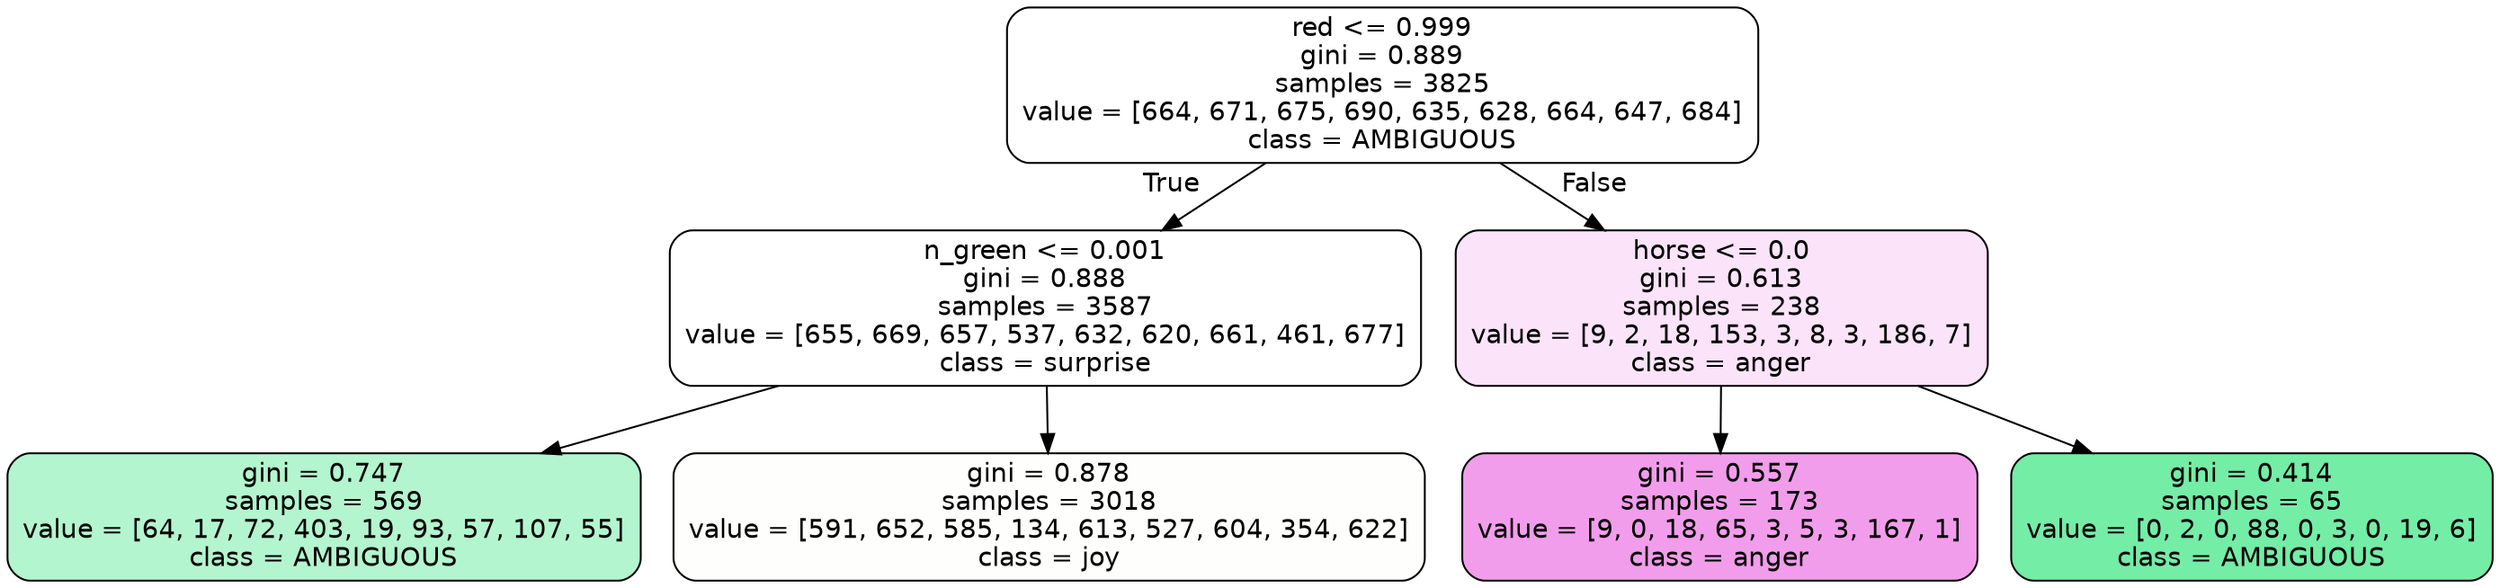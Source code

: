 digraph Tree {
node [shape=box, style="filled, rounded", color="black", fontname=helvetica] ;
edge [fontname=helvetica] ;
0 [label="red <= 0.999\ngini = 0.889\nsamples = 3825\nvalue = [664, 671, 675, 690, 635, 628, 664, 647, 684]\nclass = AMBIGUOUS", fillcolor="#39e58100"] ;
1 [label="n_green <= 0.001\ngini = 0.888\nsamples = 3587\nvalue = [655, 669, 657, 537, 632, 620, 661, 461, 677]\nclass = surprise", fillcolor="#e5396400"] ;
0 -> 1 [labeldistance=2.5, labelangle=45, headlabel="True"] ;
2 [label="gini = 0.747\nsamples = 569\nvalue = [64, 17, 72, 403, 19, 93, 57, 107, 55]\nclass = AMBIGUOUS", fillcolor="#39e58161"] ;
1 -> 2 ;
3 [label="gini = 0.878\nsamples = 3018\nvalue = [591, 652, 585, 134, 613, 527, 604, 354, 622]\nclass = joy", fillcolor="#d7e53902"] ;
1 -> 3 ;
4 [label="horse <= 0.0\ngini = 0.613\nsamples = 238\nvalue = [9, 2, 18, 153, 3, 8, 3, 186, 7]\nclass = anger", fillcolor="#e539d724"] ;
0 -> 4 [labeldistance=2.5, labelangle=-45, headlabel="False"] ;
5 [label="gini = 0.557\nsamples = 173\nvalue = [9, 0, 18, 65, 3, 5, 3, 167, 1]\nclass = anger", fillcolor="#e539d77e"] ;
4 -> 5 ;
6 [label="gini = 0.414\nsamples = 65\nvalue = [0, 2, 0, 88, 0, 3, 0, 19, 6]\nclass = AMBIGUOUS", fillcolor="#39e581b2"] ;
4 -> 6 ;
}